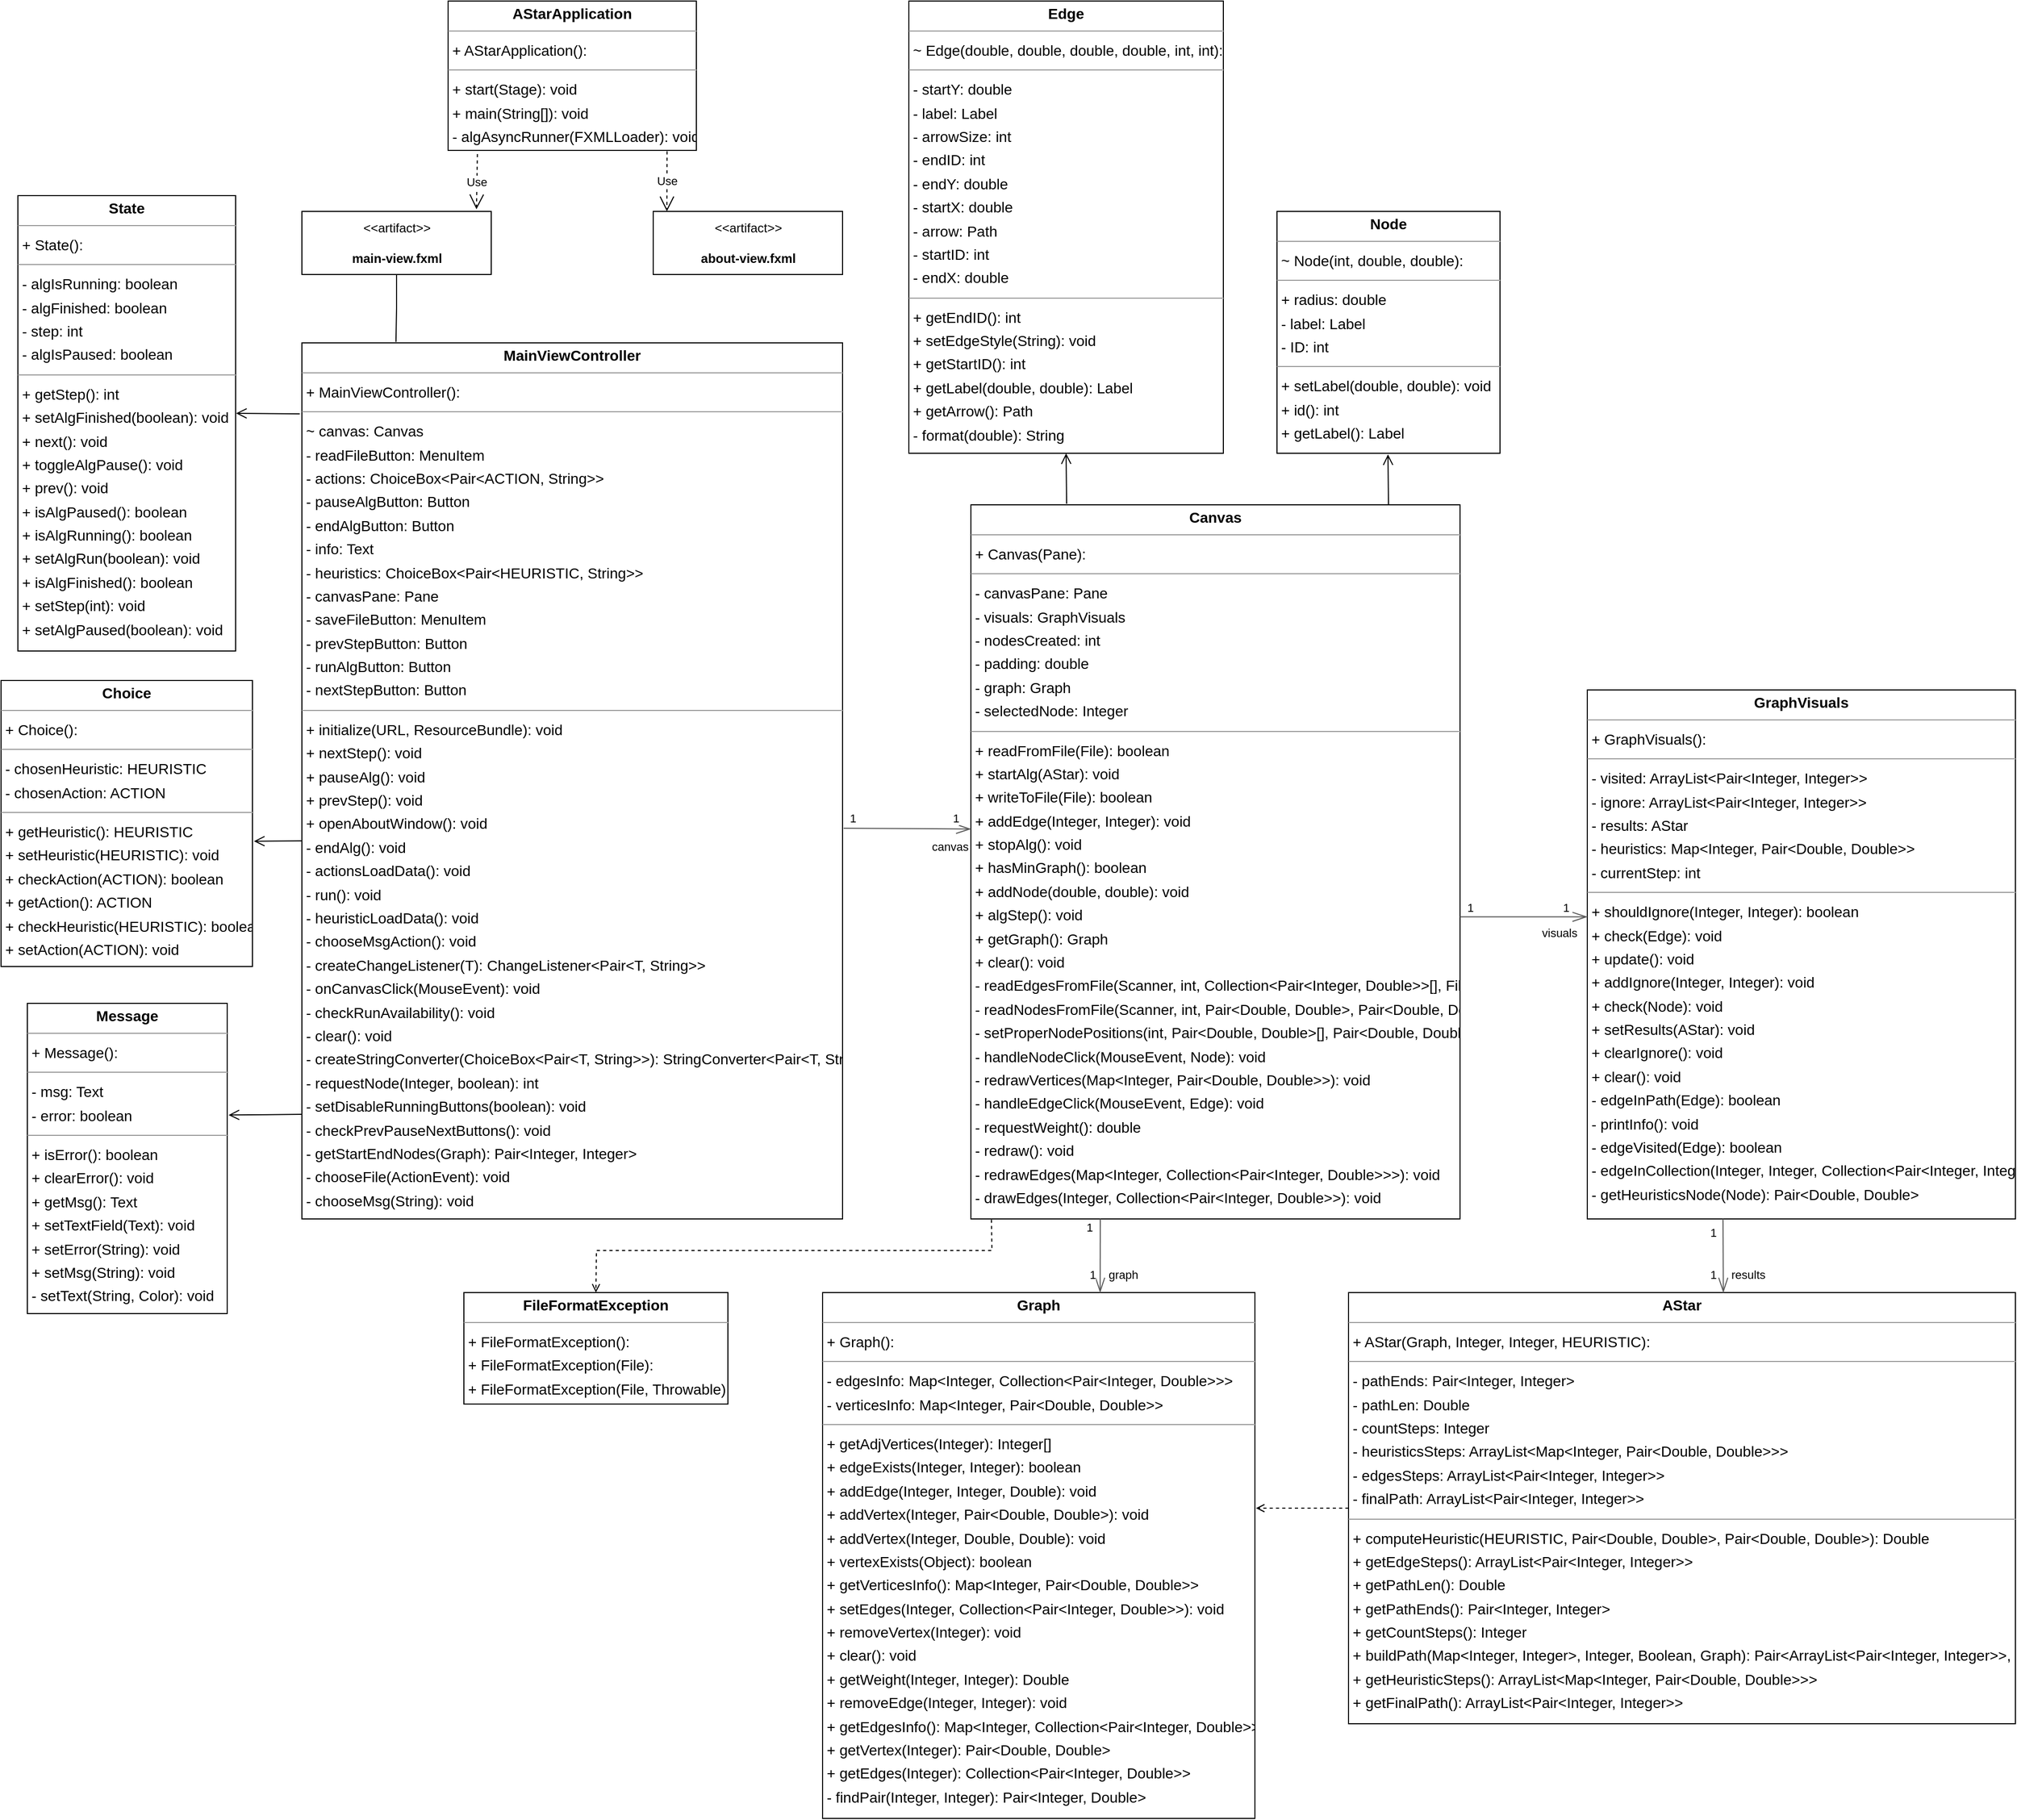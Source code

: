 <mxfile version="20.0.4" type="device"><diagram id="AFGegQZA1lYXq-uDJ_uF" name="Page-1"><mxGraphModel dx="3795" dy="2898" grid="1" gridSize="10" guides="1" tooltips="1" connect="1" arrows="1" fold="1" page="0" pageScale="1" pageWidth="850" pageHeight="1100" background="none" math="0" shadow="0"><root><mxCell id="0"/><mxCell id="1" parent="0"/><mxCell id="node2" value="&lt;p style=&quot;margin:0px;margin-top:4px;text-align:center;&quot;&gt;&lt;b&gt;AStar&lt;/b&gt;&lt;/p&gt;&lt;hr size=&quot;1&quot;/&gt;&lt;p style=&quot;margin:0 0 0 4px;line-height:1.6;&quot;&gt;+ AStar(Graph, Integer, Integer, HEURISTIC): &lt;/p&gt;&lt;hr size=&quot;1&quot;/&gt;&lt;p style=&quot;margin:0 0 0 4px;line-height:1.6;&quot;&gt;- pathEnds: Pair&amp;lt;Integer, Integer&amp;gt;&lt;br/&gt;- pathLen: Double&lt;br/&gt;- countSteps: Integer&lt;br/&gt;- heuristicsSteps: ArrayList&amp;lt;Map&amp;lt;Integer, Pair&amp;lt;Double, Double&amp;gt;&amp;gt;&amp;gt;&lt;br/&gt;- edgesSteps: ArrayList&amp;lt;Pair&amp;lt;Integer, Integer&amp;gt;&amp;gt;&lt;br/&gt;- finalPath: ArrayList&amp;lt;Pair&amp;lt;Integer, Integer&amp;gt;&amp;gt;&lt;/p&gt;&lt;hr size=&quot;1&quot;/&gt;&lt;p style=&quot;margin:0 0 0 4px;line-height:1.6;&quot;&gt;+ computeHeuristic(HEURISTIC, Pair&amp;lt;Double, Double&amp;gt;, Pair&amp;lt;Double, Double&amp;gt;): Double&lt;br/&gt;+ getEdgeSteps(): ArrayList&amp;lt;Pair&amp;lt;Integer, Integer&amp;gt;&amp;gt;&lt;br/&gt;+ getPathLen(): Double&lt;br/&gt;+ getPathEnds(): Pair&amp;lt;Integer, Integer&amp;gt;&lt;br/&gt;+ getCountSteps(): Integer&lt;br/&gt;+ buildPath(Map&amp;lt;Integer, Integer&amp;gt;, Integer, Boolean, Graph): Pair&amp;lt;ArrayList&amp;lt;Pair&amp;lt;Integer, Integer&amp;gt;&amp;gt;, Double&amp;gt;&lt;br/&gt;+ getHeuristicSteps(): ArrayList&amp;lt;Map&amp;lt;Integer, Pair&amp;lt;Double, Double&amp;gt;&amp;gt;&amp;gt;&lt;br/&gt;+ getFinalPath(): ArrayList&amp;lt;Pair&amp;lt;Integer, Integer&amp;gt;&amp;gt;&lt;/p&gt;" style="verticalAlign=top;align=left;overflow=fill;fontSize=14;fontFamily=Helvetica;html=1;rounded=0;shadow=0;comic=0;labelBackgroundColor=none;strokeWidth=1;" parent="1" vertex="1"><mxGeometry x="608" y="210" width="634" height="410" as="geometry"/></mxCell><mxCell id="node9" value="&lt;p style=&quot;margin:0px;margin-top:4px;text-align:center;&quot;&gt;&lt;b&gt;AStarApplication&lt;/b&gt;&lt;/p&gt;&lt;hr size=&quot;1&quot;/&gt;&lt;p style=&quot;margin:0 0 0 4px;line-height:1.6;&quot;&gt;+ AStarApplication(): &lt;/p&gt;&lt;hr size=&quot;1&quot;/&gt;&lt;p style=&quot;margin:0 0 0 4px;line-height:1.6;&quot;&gt;+ start(Stage): void&lt;br/&gt;+ main(String[]): void&lt;br/&gt;- algAsyncRunner(FXMLLoader): void&lt;/p&gt;" style="verticalAlign=top;align=left;overflow=fill;fontSize=14;fontFamily=Helvetica;html=1;rounded=0;shadow=0;comic=0;labelBackgroundColor=none;strokeWidth=1;" parent="1" vertex="1"><mxGeometry x="-248" y="-1018" width="236" height="142" as="geometry"/></mxCell><mxCell id="node8" value="&lt;p style=&quot;margin:0px;margin-top:4px;text-align:center;&quot;&gt;&lt;b&gt;Canvas&lt;/b&gt;&lt;/p&gt;&lt;hr size=&quot;1&quot;/&gt;&lt;p style=&quot;margin:0 0 0 4px;line-height:1.6;&quot;&gt;+ Canvas(Pane): &lt;/p&gt;&lt;hr size=&quot;1&quot;/&gt;&lt;p style=&quot;margin:0 0 0 4px;line-height:1.6;&quot;&gt;- canvasPane: Pane&lt;br/&gt;- visuals: GraphVisuals&lt;br/&gt;- nodesCreated: int&lt;br/&gt;- padding: double&lt;br/&gt;- graph: Graph&lt;br/&gt;- selectedNode: Integer&lt;/p&gt;&lt;hr size=&quot;1&quot;/&gt;&lt;p style=&quot;margin:0 0 0 4px;line-height:1.6;&quot;&gt;+ readFromFile(File): boolean&lt;br/&gt;+ startAlg(AStar): void&lt;br/&gt;+ writeToFile(File): boolean&lt;br/&gt;+ addEdge(Integer, Integer): void&lt;br/&gt;+ stopAlg(): void&lt;br/&gt;+ hasMinGraph(): boolean&lt;br/&gt;+ addNode(double, double): void&lt;br/&gt;+ algStep(): void&lt;br/&gt;+ getGraph(): Graph&lt;br/&gt;+ clear(): void&lt;br/&gt;- readEdgesFromFile(Scanner, int, Collection&amp;lt;Pair&amp;lt;Integer, Double&amp;gt;&amp;gt;[], File): void&lt;br/&gt;- readNodesFromFile(Scanner, int, Pair&amp;lt;Double, Double&amp;gt;, Pair&amp;lt;Double, Double&amp;gt;[], File): Pair&amp;lt;Double, Double&amp;gt;&lt;br/&gt;- setProperNodePositions(int, Pair&amp;lt;Double, Double&amp;gt;[], Pair&amp;lt;Double, Double&amp;gt;): void&lt;br/&gt;- handleNodeClick(MouseEvent, Node): void&lt;br/&gt;- redrawVertices(Map&amp;lt;Integer, Pair&amp;lt;Double, Double&amp;gt;&amp;gt;): void&lt;br/&gt;- handleEdgeClick(MouseEvent, Edge): void&lt;br/&gt;- requestWeight(): double&lt;br/&gt;- redraw(): void&lt;br/&gt;- redrawEdges(Map&amp;lt;Integer, Collection&amp;lt;Pair&amp;lt;Integer, Double&amp;gt;&amp;gt;&amp;gt;): void&lt;br/&gt;- drawEdges(Integer, Collection&amp;lt;Pair&amp;lt;Integer, Double&amp;gt;&amp;gt;): void&lt;/p&gt;" style="verticalAlign=top;align=left;overflow=fill;fontSize=14;fontFamily=Helvetica;html=1;rounded=0;shadow=0;comic=0;labelBackgroundColor=none;strokeWidth=1;" parent="1" vertex="1"><mxGeometry x="249" y="-539" width="465" height="679" as="geometry"/></mxCell><mxCell id="node11" value="&lt;p style=&quot;margin:0px;margin-top:4px;text-align:center;&quot;&gt;&lt;b&gt;Choice&lt;/b&gt;&lt;/p&gt;&lt;hr size=&quot;1&quot;/&gt;&lt;p style=&quot;margin:0 0 0 4px;line-height:1.6;&quot;&gt;+ Choice(): &lt;/p&gt;&lt;hr size=&quot;1&quot;/&gt;&lt;p style=&quot;margin:0 0 0 4px;line-height:1.6;&quot;&gt;- chosenHeuristic: HEURISTIC&lt;br/&gt;- chosenAction: ACTION&lt;/p&gt;&lt;hr size=&quot;1&quot;/&gt;&lt;p style=&quot;margin:0 0 0 4px;line-height:1.6;&quot;&gt;+ getHeuristic(): HEURISTIC&lt;br/&gt;+ setHeuristic(HEURISTIC): void&lt;br/&gt;+ checkAction(ACTION): boolean&lt;br/&gt;+ getAction(): ACTION&lt;br/&gt;+ checkHeuristic(HEURISTIC): boolean&lt;br/&gt;+ setAction(ACTION): void&lt;/p&gt;" style="verticalAlign=top;align=left;overflow=fill;fontSize=14;fontFamily=Helvetica;html=1;rounded=0;shadow=0;comic=0;labelBackgroundColor=none;strokeWidth=1;" parent="1" vertex="1"><mxGeometry x="-673" y="-372" width="239" height="272" as="geometry"/></mxCell><mxCell id="node3" value="&lt;p style=&quot;margin:0px;margin-top:4px;text-align:center;&quot;&gt;&lt;b&gt;Edge&lt;/b&gt;&lt;/p&gt;&lt;hr size=&quot;1&quot;/&gt;&lt;p style=&quot;margin:0 0 0 4px;line-height:1.6;&quot;&gt;~ Edge(double, double, double, double, int, int): &lt;/p&gt;&lt;hr size=&quot;1&quot;/&gt;&lt;p style=&quot;margin:0 0 0 4px;line-height:1.6;&quot;&gt;- startY: double&lt;br/&gt;- label: Label&lt;br/&gt;- arrowSize: int&lt;br/&gt;- endID: int&lt;br/&gt;- endY: double&lt;br/&gt;- startX: double&lt;br/&gt;- arrow: Path&lt;br/&gt;- startID: int&lt;br/&gt;- endX: double&lt;/p&gt;&lt;hr size=&quot;1&quot;/&gt;&lt;p style=&quot;margin:0 0 0 4px;line-height:1.6;&quot;&gt;+ getEndID(): int&lt;br/&gt;+ setEdgeStyle(String): void&lt;br/&gt;+ getStartID(): int&lt;br/&gt;+ getLabel(double, double): Label&lt;br/&gt;+ getArrow(): Path&lt;br/&gt;- format(double): String&lt;/p&gt;" style="verticalAlign=top;align=left;overflow=fill;fontSize=14;fontFamily=Helvetica;html=1;rounded=0;shadow=0;comic=0;labelBackgroundColor=none;strokeWidth=1;" parent="1" vertex="1"><mxGeometry x="190" y="-1018" width="299" height="430" as="geometry"/></mxCell><mxCell id="node6" value="&lt;p style=&quot;margin:0px;margin-top:4px;text-align:center;&quot;&gt;&lt;b&gt;FileFormatException&lt;/b&gt;&lt;/p&gt;&lt;hr size=&quot;1&quot;/&gt;&lt;p style=&quot;margin:0 0 0 4px;line-height:1.6;&quot;&gt;+ FileFormatException(): &lt;br/&gt;+ FileFormatException(File): &lt;br/&gt;+ FileFormatException(File, Throwable): &lt;/p&gt;" style="verticalAlign=top;align=left;overflow=fill;fontSize=14;fontFamily=Helvetica;html=1;rounded=0;shadow=0;comic=0;labelBackgroundColor=none;strokeWidth=1;" parent="1" vertex="1"><mxGeometry x="-233" y="210" width="251" height="106" as="geometry"/></mxCell><mxCell id="node0" value="&lt;p style=&quot;margin:0px;margin-top:4px;text-align:center;&quot;&gt;&lt;b&gt;Graph&lt;/b&gt;&lt;/p&gt;&lt;hr size=&quot;1&quot;/&gt;&lt;p style=&quot;margin:0 0 0 4px;line-height:1.6;&quot;&gt;+ Graph(): &lt;/p&gt;&lt;hr size=&quot;1&quot;/&gt;&lt;p style=&quot;margin:0 0 0 4px;line-height:1.6;&quot;&gt;- edgesInfo: Map&amp;lt;Integer, Collection&amp;lt;Pair&amp;lt;Integer, Double&amp;gt;&amp;gt;&amp;gt;&lt;br/&gt;- verticesInfo: Map&amp;lt;Integer, Pair&amp;lt;Double, Double&amp;gt;&amp;gt;&lt;/p&gt;&lt;hr size=&quot;1&quot;/&gt;&lt;p style=&quot;margin:0 0 0 4px;line-height:1.6;&quot;&gt;+ getAdjVertices(Integer): Integer[]&lt;br/&gt;+ edgeExists(Integer, Integer): boolean&lt;br/&gt;+ addEdge(Integer, Integer, Double): void&lt;br/&gt;+ addVertex(Integer, Pair&amp;lt;Double, Double&amp;gt;): void&lt;br/&gt;+ addVertex(Integer, Double, Double): void&lt;br/&gt;+ vertexExists(Object): boolean&lt;br/&gt;+ getVerticesInfo(): Map&amp;lt;Integer, Pair&amp;lt;Double, Double&amp;gt;&amp;gt;&lt;br/&gt;+ setEdges(Integer, Collection&amp;lt;Pair&amp;lt;Integer, Double&amp;gt;&amp;gt;): void&lt;br/&gt;+ removeVertex(Integer): void&lt;br/&gt;+ clear(): void&lt;br/&gt;+ getWeight(Integer, Integer): Double&lt;br/&gt;+ removeEdge(Integer, Integer): void&lt;br/&gt;+ getEdgesInfo(): Map&amp;lt;Integer, Collection&amp;lt;Pair&amp;lt;Integer, Double&amp;gt;&amp;gt;&amp;gt;&lt;br/&gt;+ getVertex(Integer): Pair&amp;lt;Double, Double&amp;gt;&lt;br/&gt;+ getEdges(Integer): Collection&amp;lt;Pair&amp;lt;Integer, Double&amp;gt;&amp;gt;&lt;br/&gt;- findPair(Integer, Integer): Pair&amp;lt;Integer, Double&amp;gt;&lt;/p&gt;" style="verticalAlign=top;align=left;overflow=fill;fontSize=14;fontFamily=Helvetica;html=1;rounded=0;shadow=0;comic=0;labelBackgroundColor=none;strokeWidth=1;" parent="1" vertex="1"><mxGeometry x="108" y="210" width="411" height="500" as="geometry"/></mxCell><mxCell id="node7" value="&lt;p style=&quot;margin:0px;margin-top:4px;text-align:center;&quot;&gt;&lt;b&gt;GraphVisuals&lt;/b&gt;&lt;/p&gt;&lt;hr size=&quot;1&quot;/&gt;&lt;p style=&quot;margin:0 0 0 4px;line-height:1.6;&quot;&gt;+ GraphVisuals(): &lt;/p&gt;&lt;hr size=&quot;1&quot;/&gt;&lt;p style=&quot;margin:0 0 0 4px;line-height:1.6;&quot;&gt;- visited: ArrayList&amp;lt;Pair&amp;lt;Integer, Integer&amp;gt;&amp;gt;&lt;br/&gt;- ignore: ArrayList&amp;lt;Pair&amp;lt;Integer, Integer&amp;gt;&amp;gt;&lt;br/&gt;- results: AStar&lt;br/&gt;- heuristics: Map&amp;lt;Integer, Pair&amp;lt;Double, Double&amp;gt;&amp;gt;&lt;br/&gt;- currentStep: int&lt;/p&gt;&lt;hr size=&quot;1&quot;/&gt;&lt;p style=&quot;margin:0 0 0 4px;line-height:1.6;&quot;&gt;+ shouldIgnore(Integer, Integer): boolean&lt;br/&gt;+ check(Edge): void&lt;br/&gt;+ update(): void&lt;br/&gt;+ addIgnore(Integer, Integer): void&lt;br/&gt;+ check(Node): void&lt;br/&gt;+ setResults(AStar): void&lt;br/&gt;+ clearIgnore(): void&lt;br/&gt;+ clear(): void&lt;br/&gt;- edgeInPath(Edge): boolean&lt;br/&gt;- printInfo(): void&lt;br/&gt;- edgeVisited(Edge): boolean&lt;br/&gt;- edgeInCollection(Integer, Integer, Collection&amp;lt;Pair&amp;lt;Integer, Integer&amp;gt;&amp;gt;): boolean&lt;br/&gt;- getHeuristicsNode(Node): Pair&amp;lt;Double, Double&amp;gt;&lt;/p&gt;" style="verticalAlign=top;align=left;overflow=fill;fontSize=14;fontFamily=Helvetica;html=1;rounded=0;shadow=0;comic=0;labelBackgroundColor=none;strokeWidth=1;" parent="1" vertex="1"><mxGeometry x="835" y="-363" width="407" height="503" as="geometry"/></mxCell><mxCell id="node10" value="&lt;p style=&quot;margin:0px;margin-top:4px;text-align:center;&quot;&gt;&lt;b&gt;MainViewController&lt;/b&gt;&lt;/p&gt;&lt;hr size=&quot;1&quot;/&gt;&lt;p style=&quot;margin:0 0 0 4px;line-height:1.6;&quot;&gt;+ MainViewController(): &lt;/p&gt;&lt;hr size=&quot;1&quot;/&gt;&lt;p style=&quot;margin:0 0 0 4px;line-height:1.6;&quot;&gt;~ canvas: Canvas&lt;br/&gt;- readFileButton: MenuItem&lt;br/&gt;- actions: ChoiceBox&amp;lt;Pair&amp;lt;ACTION, String&amp;gt;&amp;gt;&lt;br/&gt;- pauseAlgButton: Button&lt;br/&gt;- endAlgButton: Button&lt;br/&gt;- info: Text&lt;br/&gt;- heuristics: ChoiceBox&amp;lt;Pair&amp;lt;HEURISTIC, String&amp;gt;&amp;gt;&lt;br/&gt;- canvasPane: Pane&lt;br/&gt;- saveFileButton: MenuItem&lt;br/&gt;- prevStepButton: Button&lt;br/&gt;- runAlgButton: Button&lt;br/&gt;- nextStepButton: Button&lt;/p&gt;&lt;hr size=&quot;1&quot;/&gt;&lt;p style=&quot;margin:0 0 0 4px;line-height:1.6;&quot;&gt;+ initialize(URL, ResourceBundle): void&lt;br/&gt;+ nextStep(): void&lt;br/&gt;+ pauseAlg(): void&lt;br/&gt;+ prevStep(): void&lt;br/&gt;+ openAboutWindow(): void&lt;br/&gt;- endAlg(): void&lt;br/&gt;- actionsLoadData(): void&lt;br/&gt;- run(): void&lt;br/&gt;- heuristicLoadData(): void&lt;br/&gt;- chooseMsgAction(): void&lt;br/&gt;- createChangeListener(T): ChangeListener&amp;lt;Pair&amp;lt;T, String&amp;gt;&amp;gt;&lt;br/&gt;- onCanvasClick(MouseEvent): void&lt;br/&gt;- checkRunAvailability(): void&lt;br/&gt;- clear(): void&lt;br/&gt;- createStringConverter(ChoiceBox&amp;lt;Pair&amp;lt;T, String&amp;gt;&amp;gt;): StringConverter&amp;lt;Pair&amp;lt;T, String&amp;gt;&amp;gt;&lt;br/&gt;- requestNode(Integer, boolean): int&lt;br/&gt;- setDisableRunningButtons(boolean): void&lt;br/&gt;- checkPrevPauseNextButtons(): void&lt;br/&gt;- getStartEndNodes(Graph): Pair&amp;lt;Integer, Integer&amp;gt;&lt;br/&gt;- chooseFile(ActionEvent): void&lt;br/&gt;- chooseMsg(String): void&lt;/p&gt;" style="verticalAlign=top;align=left;overflow=fill;fontSize=14;fontFamily=Helvetica;html=1;rounded=0;shadow=0;comic=0;labelBackgroundColor=none;strokeWidth=1;" parent="1" vertex="1"><mxGeometry x="-387" y="-693" width="514" height="833" as="geometry"/></mxCell><mxCell id="node4" value="&lt;p style=&quot;margin:0px;margin-top:4px;text-align:center;&quot;&gt;&lt;b&gt;Message&lt;/b&gt;&lt;/p&gt;&lt;hr size=&quot;1&quot;/&gt;&lt;p style=&quot;margin:0 0 0 4px;line-height:1.6;&quot;&gt;+ Message(): &lt;/p&gt;&lt;hr size=&quot;1&quot;/&gt;&lt;p style=&quot;margin:0 0 0 4px;line-height:1.6;&quot;&gt;- msg: Text&lt;br/&gt;- error: boolean&lt;/p&gt;&lt;hr size=&quot;1&quot;/&gt;&lt;p style=&quot;margin:0 0 0 4px;line-height:1.6;&quot;&gt;+ isError(): boolean&lt;br/&gt;+ clearError(): void&lt;br/&gt;+ getMsg(): Text&lt;br/&gt;+ setTextField(Text): void&lt;br/&gt;+ setError(String): void&lt;br/&gt;+ setMsg(String): void&lt;br/&gt;- setText(String, Color): void&lt;/p&gt;" style="verticalAlign=top;align=left;overflow=fill;fontSize=14;fontFamily=Helvetica;html=1;rounded=0;shadow=0;comic=0;labelBackgroundColor=none;strokeWidth=1;" parent="1" vertex="1"><mxGeometry x="-648" y="-65" width="190" height="295" as="geometry"/></mxCell><mxCell id="node5" value="&lt;p style=&quot;margin:0px;margin-top:4px;text-align:center;&quot;&gt;&lt;b&gt;Node&lt;/b&gt;&lt;/p&gt;&lt;hr size=&quot;1&quot;/&gt;&lt;p style=&quot;margin:0 0 0 4px;line-height:1.6;&quot;&gt;~ Node(int, double, double): &lt;/p&gt;&lt;hr size=&quot;1&quot;/&gt;&lt;p style=&quot;margin:0 0 0 4px;line-height:1.6;&quot;&gt;+ radius: double&lt;br/&gt;- label: Label&lt;br/&gt;- ID: int&lt;/p&gt;&lt;hr size=&quot;1&quot;/&gt;&lt;p style=&quot;margin:0 0 0 4px;line-height:1.6;&quot;&gt;+ setLabel(double, double): void&lt;br/&gt;+ id(): int&lt;br/&gt;+ getLabel(): Label&lt;/p&gt;" style="verticalAlign=top;align=left;overflow=fill;fontSize=14;fontFamily=Helvetica;html=1;rounded=0;shadow=0;comic=0;labelBackgroundColor=none;strokeWidth=1;" parent="1" vertex="1"><mxGeometry x="540" y="-818" width="212" height="230" as="geometry"/></mxCell><mxCell id="node1" value="&lt;p style=&quot;margin:0px;margin-top:4px;text-align:center;&quot;&gt;&lt;b&gt;State&lt;/b&gt;&lt;/p&gt;&lt;hr size=&quot;1&quot;/&gt;&lt;p style=&quot;margin:0 0 0 4px;line-height:1.6;&quot;&gt;+ State(): &lt;/p&gt;&lt;hr size=&quot;1&quot;/&gt;&lt;p style=&quot;margin:0 0 0 4px;line-height:1.6;&quot;&gt;- algIsRunning: boolean&lt;br/&gt;- algFinished: boolean&lt;br/&gt;- step: int&lt;br/&gt;- algIsPaused: boolean&lt;/p&gt;&lt;hr size=&quot;1&quot;/&gt;&lt;p style=&quot;margin:0 0 0 4px;line-height:1.6;&quot;&gt;+ getStep(): int&lt;br/&gt;+ setAlgFinished(boolean): void&lt;br/&gt;+ next(): void&lt;br/&gt;+ toggleAlgPause(): void&lt;br/&gt;+ prev(): void&lt;br/&gt;+ isAlgPaused(): boolean&lt;br/&gt;+ isAlgRunning(): boolean&lt;br/&gt;+ setAlgRun(boolean): void&lt;br/&gt;+ isAlgFinished(): boolean&lt;br/&gt;+ setStep(int): void&lt;br/&gt;+ setAlgPaused(boolean): void&lt;/p&gt;" style="verticalAlign=top;align=left;overflow=fill;fontSize=14;fontFamily=Helvetica;html=1;rounded=0;shadow=0;comic=0;labelBackgroundColor=none;strokeWidth=1;" parent="1" vertex="1"><mxGeometry x="-657" y="-833" width="207" height="433" as="geometry"/></mxCell><mxCell id="edge0" value="" style="html=1;rounded=1;;dashed=0;startArrow=diamondThinstartSize=12;endArrow=openThin;endSize=12;strokeColor=#595959;entryX=0.642;entryY=0.000;entryDx=0;entryDy=0;" parent="1" target="node0" edge="1"><mxGeometry width="50" height="50" relative="1" as="geometry"><Array as="points"/><mxPoint x="372" y="140" as="sourcePoint"/></mxGeometry></mxCell><mxCell id="label0" value="1" style="edgeLabel;resizable=0;html=1;align=left;verticalAlign=top;strokeColor=default;" parent="edge0" vertex="1" connectable="0"><mxGeometry x="430" y="120" as="geometry"><mxPoint x="-73" y="15" as="offset"/></mxGeometry></mxCell><mxCell id="label4" value="1" style="edgeLabel;resizable=0;html=1;align=left;verticalAlign=top;strokeColor=default;" parent="edge0" vertex="1" connectable="0"><mxGeometry x="360" y="180" as="geometry"/></mxCell><mxCell id="label5" value="graph" style="edgeLabel;resizable=0;html=1;align=left;verticalAlign=top;strokeColor=default;" parent="edge0" vertex="1" connectable="0"><mxGeometry x="378" y="180" as="geometry"/></mxCell><mxCell id="edge2" value="" style="html=1;rounded=1;;dashed=0;startArrow=diamondThinstartSize=12;endArrow=openThin;endSize=12;strokeColor=#595959;exitX=1;exitY=0.577;exitDx=0;exitDy=0;entryX=0.000;entryY=0.429;entryDx=0;entryDy=0;exitPerimeter=0;" parent="1" source="node8" target="node7" edge="1"><mxGeometry width="50" height="50" relative="1" as="geometry"><Array as="points"/></mxGeometry></mxCell><mxCell id="label12" value="1" style="edgeLabel;resizable=0;html=1;align=left;verticalAlign=top;strokeColor=default;" parent="edge2" vertex="1" connectable="0"><mxGeometry x="719" y="-169" as="geometry"/></mxCell><mxCell id="label16" value="1" style="edgeLabel;resizable=0;html=1;align=left;verticalAlign=top;strokeColor=default;" parent="edge2" vertex="1" connectable="0"><mxGeometry x="810" y="-169" as="geometry"/></mxCell><mxCell id="label17" value="visuals" style="edgeLabel;resizable=0;html=1;align=left;verticalAlign=top;strokeColor=default;" parent="edge2" vertex="1" connectable="0"><mxGeometry x="790" y="-145" as="geometry"/></mxCell><mxCell id="edge3" value="" style="html=1;rounded=1;;dashed=0;startArrow=diamondThinstartSize=12;endArrow=openThin;endSize=12;strokeColor=#595959;entryX=0.562;entryY=0.000;entryDx=0;entryDy=0;" parent="1" target="node2" edge="1"><mxGeometry width="50" height="50" relative="1" as="geometry"><Array as="points"/><mxPoint x="964" y="140" as="sourcePoint"/></mxGeometry></mxCell><mxCell id="label18" value="1" style="edgeLabel;resizable=0;html=1;align=left;verticalAlign=top;strokeColor=default;" parent="edge3" vertex="1" connectable="0"><mxGeometry x="950" y="140" as="geometry"/></mxCell><mxCell id="label22" value="1" style="edgeLabel;resizable=0;html=1;align=left;verticalAlign=top;strokeColor=default;" parent="edge3" vertex="1" connectable="0"><mxGeometry x="950" y="180" as="geometry"/></mxCell><mxCell id="label23" value="results" style="edgeLabel;resizable=0;html=1;align=left;verticalAlign=top;strokeColor=default;" parent="edge3" vertex="1" connectable="0"><mxGeometry x="970" y="180" as="geometry"/></mxCell><mxCell id="edge1" value="" style="html=1;rounded=1;;dashed=0;startArrow=diamondThinstartSize=12;endArrow=openThin;endSize=12;strokeColor=#595959;exitX=1.002;exitY=0.554;exitDx=0;exitDy=0;entryX=0.000;entryY=0.454;entryDx=0;entryDy=0;exitPerimeter=0;" parent="1" source="node10" target="node8" edge="1"><mxGeometry width="50" height="50" relative="1" as="geometry"><Array as="points"/></mxGeometry></mxCell><mxCell id="label6" value="1" style="edgeLabel;resizable=0;html=1;align=left;verticalAlign=top;strokeColor=default;" parent="edge1" vertex="1" connectable="0"><mxGeometry x="132" y="-254" as="geometry"/></mxCell><mxCell id="label10" value="1" style="edgeLabel;resizable=0;html=1;align=left;verticalAlign=top;strokeColor=default;" parent="edge1" vertex="1" connectable="0"><mxGeometry x="230" y="-254" as="geometry"/></mxCell><mxCell id="label11" value="canvas" style="edgeLabel;resizable=0;html=1;align=left;verticalAlign=top;strokeColor=default;" parent="edge1" vertex="1" connectable="0"><mxGeometry x="210" y="-227" as="geometry"/></mxCell><mxCell id="6eCVnYT2kiLd4rHcy-Bf-4" value="&amp;lt;&amp;lt;artifact&amp;gt;&amp;gt;&lt;br&gt;&lt;br&gt;&lt;b&gt;main-view.fxml&lt;br&gt;&lt;/b&gt;" style="text;html=1;align=center;verticalAlign=middle;dashed=0;fillColor=#ffffff;strokeColor=#000000;" vertex="1" parent="1"><mxGeometry x="-387" y="-818" width="180" height="60" as="geometry"/></mxCell><mxCell id="6eCVnYT2kiLd4rHcy-Bf-5" value="&amp;lt;&amp;lt;artifact&amp;gt;&amp;gt;&lt;br&gt;&lt;br&gt;&lt;b&gt;about-view.fxml&lt;br&gt;&lt;/b&gt;" style="text;html=1;align=center;verticalAlign=middle;dashed=0;fillColor=#ffffff;strokeColor=#000000;" vertex="1" parent="1"><mxGeometry x="-53" y="-818" width="180" height="60" as="geometry"/></mxCell><mxCell id="6eCVnYT2kiLd4rHcy-Bf-1" value="" style="shape=image;html=1;verticalAlign=top;verticalLabelPosition=bottom;labelBackgroundColor=#ffffff;imageAspect=0;aspect=fixed;image=https://cdn3.iconfinder.com/data/icons/snowish/128x128/mimetypes/gnome-mime-text-xml.png" vertex="1" parent="1"><mxGeometry x="-240" y="-801.5" width="27" height="27" as="geometry"/></mxCell><mxCell id="6eCVnYT2kiLd4rHcy-Bf-3" value="" style="shape=image;html=1;verticalAlign=top;verticalLabelPosition=bottom;labelBackgroundColor=#ffffff;imageAspect=0;aspect=fixed;image=https://cdn3.iconfinder.com/data/icons/snowish/128x128/mimetypes/gnome-mime-text-xml.png" vertex="1" parent="1"><mxGeometry x="90" y="-803" width="30" height="30" as="geometry"/></mxCell><mxCell id="6eCVnYT2kiLd4rHcy-Bf-7" value="Use" style="endArrow=open;endSize=12;dashed=1;html=1;rounded=0;entryX=0.922;entryY=-0.033;entryDx=0;entryDy=0;entryPerimeter=0;exitX=0.118;exitY=1.025;exitDx=0;exitDy=0;exitPerimeter=0;" edge="1" parent="1" source="node9" target="6eCVnYT2kiLd4rHcy-Bf-4"><mxGeometry width="160" relative="1" as="geometry"><mxPoint x="-100" y="-820" as="sourcePoint"/><mxPoint x="-220" y="-850" as="targetPoint"/></mxGeometry></mxCell><mxCell id="6eCVnYT2kiLd4rHcy-Bf-9" value="Use" style="endArrow=open;endSize=12;dashed=1;html=1;rounded=0;entryX=0.922;entryY=-0.033;entryDx=0;entryDy=0;entryPerimeter=0;exitX=0.882;exitY=1.006;exitDx=0;exitDy=0;exitPerimeter=0;" edge="1" parent="1" source="node9"><mxGeometry width="160" relative="1" as="geometry"><mxPoint x="-39.112" y="-870.47" as="sourcePoint"/><mxPoint x="-40.0" y="-818" as="targetPoint"/></mxGeometry></mxCell><mxCell id="6eCVnYT2kiLd4rHcy-Bf-12" value="" style="edgeStyle=elbowEdgeStyle;html=1;endArrow=none;elbow=vertical;rounded=0;exitX=0.5;exitY=1;exitDx=0;exitDy=0;entryX=0.174;entryY=-0.001;entryDx=0;entryDy=0;entryPerimeter=0;" edge="1" parent="1" source="6eCVnYT2kiLd4rHcy-Bf-4" target="node10"><mxGeometry width="160" relative="1" as="geometry"><mxPoint x="-270" y="-730" as="sourcePoint"/><mxPoint x="-110" y="-730" as="targetPoint"/></mxGeometry></mxCell><mxCell id="6eCVnYT2kiLd4rHcy-Bf-13" value="" style="endArrow=open;startArrow=none;endFill=0;startFill=0;endSize=8;html=1;verticalAlign=bottom;labelBackgroundColor=none;strokeWidth=1;rounded=0;exitX=-0.004;exitY=0.081;exitDx=0;exitDy=0;exitPerimeter=0;entryX=1.002;entryY=0.478;entryDx=0;entryDy=0;entryPerimeter=0;" edge="1" parent="1" source="node10" target="node1"><mxGeometry width="160" relative="1" as="geometry"><mxPoint x="-434" y="-720" as="sourcePoint"/><mxPoint x="-274" y="-720" as="targetPoint"/></mxGeometry></mxCell><mxCell id="6eCVnYT2kiLd4rHcy-Bf-14" value="" style="endArrow=open;startArrow=none;endFill=0;startFill=0;endSize=8;html=1;verticalAlign=bottom;labelBackgroundColor=none;strokeWidth=1;rounded=0;exitX=-0.004;exitY=0.081;exitDx=0;exitDy=0;exitPerimeter=0;entryX=1.006;entryY=0.562;entryDx=0;entryDy=0;entryPerimeter=0;" edge="1" parent="1" target="node11"><mxGeometry width="160" relative="1" as="geometry"><mxPoint x="-386.996" y="-219.497" as="sourcePoint"/><mxPoint x="-400" y="-180" as="targetPoint"/></mxGeometry></mxCell><mxCell id="6eCVnYT2kiLd4rHcy-Bf-15" value="" style="endArrow=open;startArrow=none;endFill=0;startFill=0;endSize=8;html=1;verticalAlign=bottom;labelBackgroundColor=none;strokeWidth=1;rounded=0;exitX=-0.004;exitY=0.081;exitDx=0;exitDy=0;exitPerimeter=0;entryX=1.007;entryY=0.36;entryDx=0;entryDy=0;entryPerimeter=0;" edge="1" parent="1" target="node4"><mxGeometry width="160" relative="1" as="geometry"><mxPoint x="-386.996" y="40.503" as="sourcePoint"/><mxPoint x="-420" y="20" as="targetPoint"/></mxGeometry></mxCell><mxCell id="6eCVnYT2kiLd4rHcy-Bf-18" value="" style="endArrow=open;startArrow=none;endFill=0;startFill=0;endSize=8;html=1;verticalAlign=bottom;labelBackgroundColor=none;strokeWidth=1;rounded=0;entryX=0.5;entryY=1;entryDx=0;entryDy=0;" edge="1" parent="1" target="node3"><mxGeometry width="160" relative="1" as="geometry"><mxPoint x="340" y="-540" as="sourcePoint"/><mxPoint x="500" y="-560" as="targetPoint"/></mxGeometry></mxCell><mxCell id="6eCVnYT2kiLd4rHcy-Bf-19" value="" style="endArrow=open;startArrow=none;endFill=0;startFill=0;endSize=8;html=1;verticalAlign=bottom;labelBackgroundColor=none;strokeWidth=1;rounded=0;entryX=0.5;entryY=1;entryDx=0;entryDy=0;" edge="1" parent="1"><mxGeometry width="160" relative="1" as="geometry"><mxPoint x="646" y="-539" as="sourcePoint"/><mxPoint x="645.5" y="-587" as="targetPoint"/></mxGeometry></mxCell><mxCell id="6eCVnYT2kiLd4rHcy-Bf-20" value="" style="html=1;verticalAlign=bottom;labelBackgroundColor=none;endArrow=open;endFill=0;dashed=1;rounded=0;exitX=0.042;exitY=1.001;exitDx=0;exitDy=0;exitPerimeter=0;entryX=0.5;entryY=0;entryDx=0;entryDy=0;" edge="1" parent="1" source="node8" target="node6"><mxGeometry width="160" relative="1" as="geometry"><mxPoint x="270" y="170" as="sourcePoint"/><mxPoint x="-120" y="170" as="targetPoint"/><Array as="points"><mxPoint x="269" y="170"/><mxPoint x="-107" y="170"/></Array></mxGeometry></mxCell><mxCell id="6eCVnYT2kiLd4rHcy-Bf-21" value="" style="html=1;verticalAlign=bottom;labelBackgroundColor=none;endArrow=open;endFill=0;dashed=1;rounded=0;exitX=0;exitY=0.5;exitDx=0;exitDy=0;" edge="1" parent="1" source="node2"><mxGeometry width="160" relative="1" as="geometry"><mxPoint x="660" y="170" as="sourcePoint"/><mxPoint x="520" y="415" as="targetPoint"/></mxGeometry></mxCell></root></mxGraphModel></diagram></mxfile>